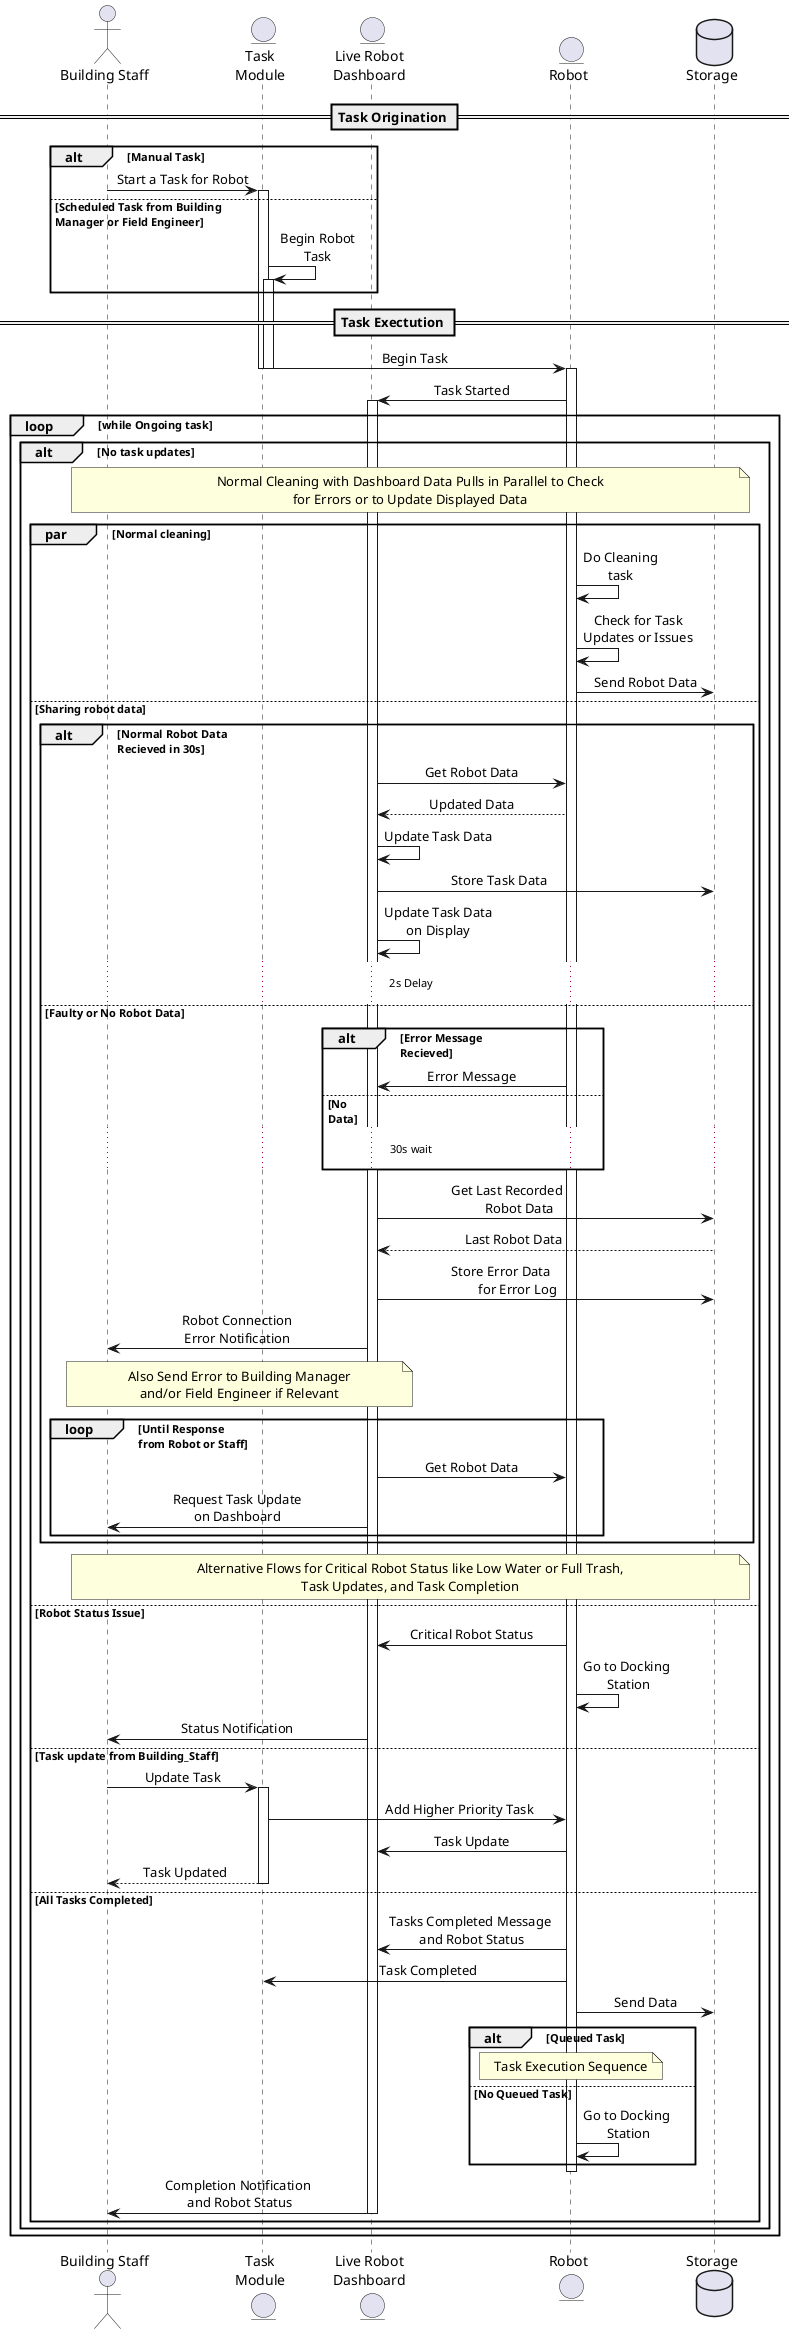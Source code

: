 @startuml cleaning_task
skinparam sequenceMessageAlign center
skinparam NoteTextAlignment center
actor Building_Staff as "Building Staff"
entity Scheduling_Module as "Task\nModule"
entity Dashboard as "Live Robot\nDashboard"
entity Robot
database Storage


== Task Origination ==
alt Manual Task
    Building_Staff -> Scheduling_Module: Start a Task for Robot
    activate Scheduling_Module
else Scheduled Task from Building \nManager or Field Engineer
    Scheduling_Module -> Scheduling_Module: Begin Robot\nTask
    activate Scheduling_Module
end

== Task Exectution ==
Scheduling_Module -> Robot: Begin Task
deactivate Scheduling_Module
deactivate Scheduling_Module
activate Robot
Robot -> Dashboard: Task Started
activate Dashboard

loop while Ongoing task
'If-else for task updates
alt No task updates
    'Normal cleaning procedure on parallel
    note across: Normal Cleaning with Dashboard Data Pulls in Parallel to Check\nfor Errors or to Update Displayed Data
    par Normal cleaning
        Robot -> Robot: Do Cleaning\ntask
        Robot -> Robot: Check for Task\nUpdates or Issues
        Robot -> Storage: Send Robot Data
    else Sharing robot data
    alt Normal Robot Data\nRecieved in 30s
        Dashboard -> Robot: Get Robot Data
        Robot --> Dashboard: Updated Data
        Dashboard -> Dashboard: Update Task Data
        Dashboard -> Storage: Store Task Data\t\t\t\t
        Dashboard -> Dashboard: Update Task Data\non Display
        ... 2s Delay ...
    else Faulty or No Robot Data
        alt Error Message \nRecieved
        Robot -> Dashboard: Error Message
        else No \nData
        ... 30s wait ...
        end
        Dashboard -> Storage: Get Last Recorded \t\t\t\n  Robot Data\t\t\t
        Storage --> Dashboard: Last Robot Data\t\t\t
        Dashboard -> Storage: Store Error Data\t\t\t\t\nfor Error Log\t\t\t
        Dashboard -> Building_Staff: Robot Connection\nError Notification
        note over Building_Staff, Dashboard: Also Send Error to Building Manager\nand/or Field Engineer if Relevant 
        loop Until Response \nfrom Robot or Staff
            Dashboard -> Robot: Get Robot Data
            Dashboard -> Building_Staff: Request Task Update\non Dashboard

    end 
    end
note across: Alternative Flows for Critical Robot Status like Low Water or Full Trash,\nTask Updates, and Task Completion
else Robot Status Issue
    Robot -> Dashboard: Critical Robot Status
    Robot -> Robot: Go to Docking \nStation
    Dashboard -> Building_Staff: Status Notification

else Task update from Building_Staff
    Building_Staff -> Scheduling_Module: Update Task
    activate Scheduling_Module
    Scheduling_Module -> Robot: \t \t \t Add Higher Priority Task
    Robot -> Dashboard: Task Update
    return Task Updated

else All Tasks Completed
    Robot -> Dashboard: Tasks Completed Message \nand Robot Status
    Robot -> Scheduling_Module: \tTask Completed
    Robot -> Storage: Send Data
    alt Queued Task
        note over Robot: Task Execution Sequence
    else No Queued Task
        Robot -> Robot: Go to Docking \nStation
    end
    deactivate Robot
    Dashboard -> Building_Staff: Completion Notification \nand Robot Status

deactivate Dashboard

end
end
end

@enduml
